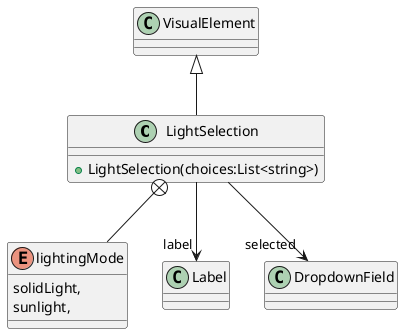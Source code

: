@startuml
class LightSelection {
    + LightSelection(choices:List<string>)
}
enum lightingMode {
    solidLight,
    sunlight,
}
VisualElement <|-- LightSelection
LightSelection --> "label" Label
LightSelection --> "selected" DropdownField
LightSelection +-- lightingMode
@enduml
